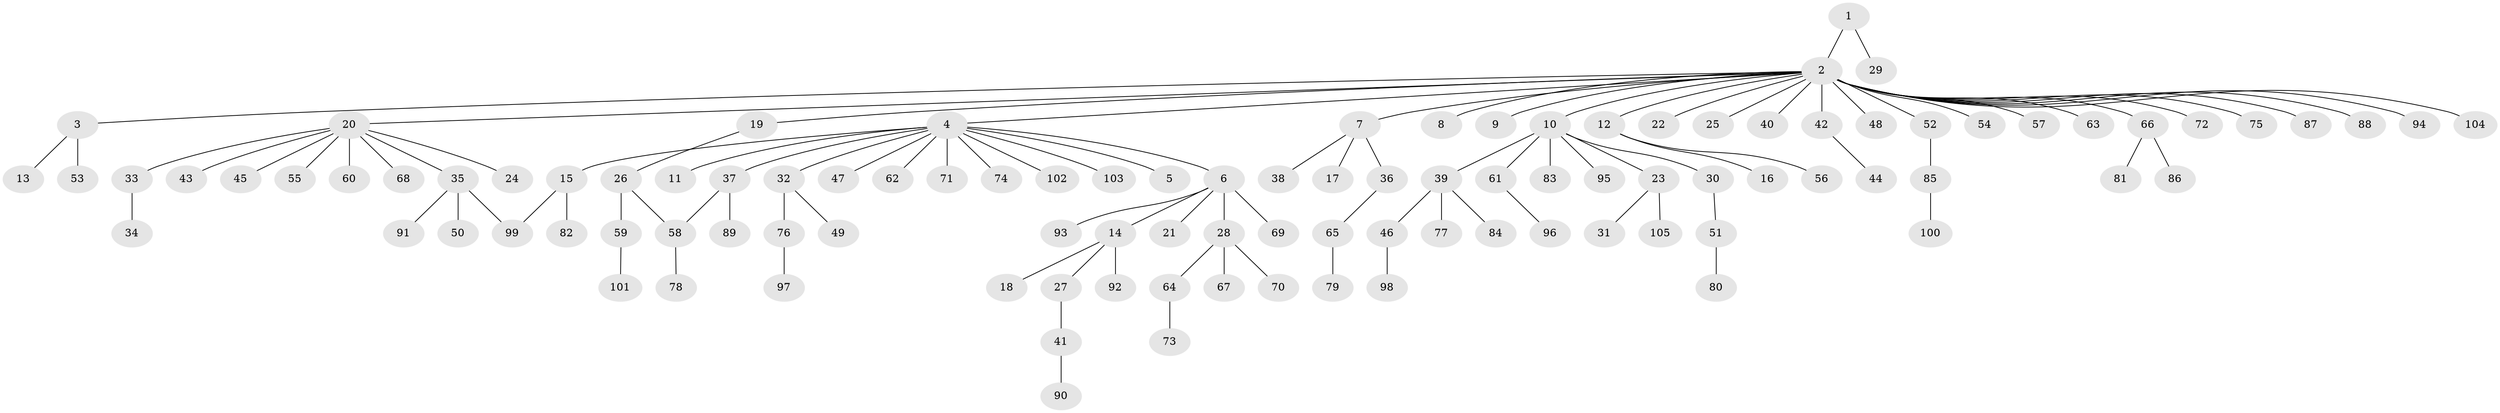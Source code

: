 // Generated by graph-tools (version 1.1) at 2025/14/03/09/25 04:14:37]
// undirected, 105 vertices, 106 edges
graph export_dot {
graph [start="1"]
  node [color=gray90,style=filled];
  1;
  2;
  3;
  4;
  5;
  6;
  7;
  8;
  9;
  10;
  11;
  12;
  13;
  14;
  15;
  16;
  17;
  18;
  19;
  20;
  21;
  22;
  23;
  24;
  25;
  26;
  27;
  28;
  29;
  30;
  31;
  32;
  33;
  34;
  35;
  36;
  37;
  38;
  39;
  40;
  41;
  42;
  43;
  44;
  45;
  46;
  47;
  48;
  49;
  50;
  51;
  52;
  53;
  54;
  55;
  56;
  57;
  58;
  59;
  60;
  61;
  62;
  63;
  64;
  65;
  66;
  67;
  68;
  69;
  70;
  71;
  72;
  73;
  74;
  75;
  76;
  77;
  78;
  79;
  80;
  81;
  82;
  83;
  84;
  85;
  86;
  87;
  88;
  89;
  90;
  91;
  92;
  93;
  94;
  95;
  96;
  97;
  98;
  99;
  100;
  101;
  102;
  103;
  104;
  105;
  1 -- 2;
  1 -- 29;
  2 -- 3;
  2 -- 4;
  2 -- 7;
  2 -- 8;
  2 -- 9;
  2 -- 10;
  2 -- 12;
  2 -- 19;
  2 -- 20;
  2 -- 22;
  2 -- 25;
  2 -- 40;
  2 -- 42;
  2 -- 48;
  2 -- 52;
  2 -- 54;
  2 -- 57;
  2 -- 63;
  2 -- 66;
  2 -- 72;
  2 -- 75;
  2 -- 87;
  2 -- 88;
  2 -- 94;
  2 -- 104;
  3 -- 13;
  3 -- 53;
  4 -- 5;
  4 -- 6;
  4 -- 11;
  4 -- 15;
  4 -- 32;
  4 -- 37;
  4 -- 47;
  4 -- 62;
  4 -- 71;
  4 -- 74;
  4 -- 102;
  4 -- 103;
  6 -- 14;
  6 -- 21;
  6 -- 28;
  6 -- 69;
  6 -- 93;
  7 -- 17;
  7 -- 36;
  7 -- 38;
  10 -- 23;
  10 -- 30;
  10 -- 39;
  10 -- 61;
  10 -- 83;
  10 -- 95;
  12 -- 16;
  12 -- 56;
  14 -- 18;
  14 -- 27;
  14 -- 92;
  15 -- 82;
  15 -- 99;
  19 -- 26;
  20 -- 24;
  20 -- 33;
  20 -- 35;
  20 -- 43;
  20 -- 45;
  20 -- 55;
  20 -- 60;
  20 -- 68;
  23 -- 31;
  23 -- 105;
  26 -- 58;
  26 -- 59;
  27 -- 41;
  28 -- 64;
  28 -- 67;
  28 -- 70;
  30 -- 51;
  32 -- 49;
  32 -- 76;
  33 -- 34;
  35 -- 50;
  35 -- 91;
  35 -- 99;
  36 -- 65;
  37 -- 58;
  37 -- 89;
  39 -- 46;
  39 -- 77;
  39 -- 84;
  41 -- 90;
  42 -- 44;
  46 -- 98;
  51 -- 80;
  52 -- 85;
  58 -- 78;
  59 -- 101;
  61 -- 96;
  64 -- 73;
  65 -- 79;
  66 -- 81;
  66 -- 86;
  76 -- 97;
  85 -- 100;
}
